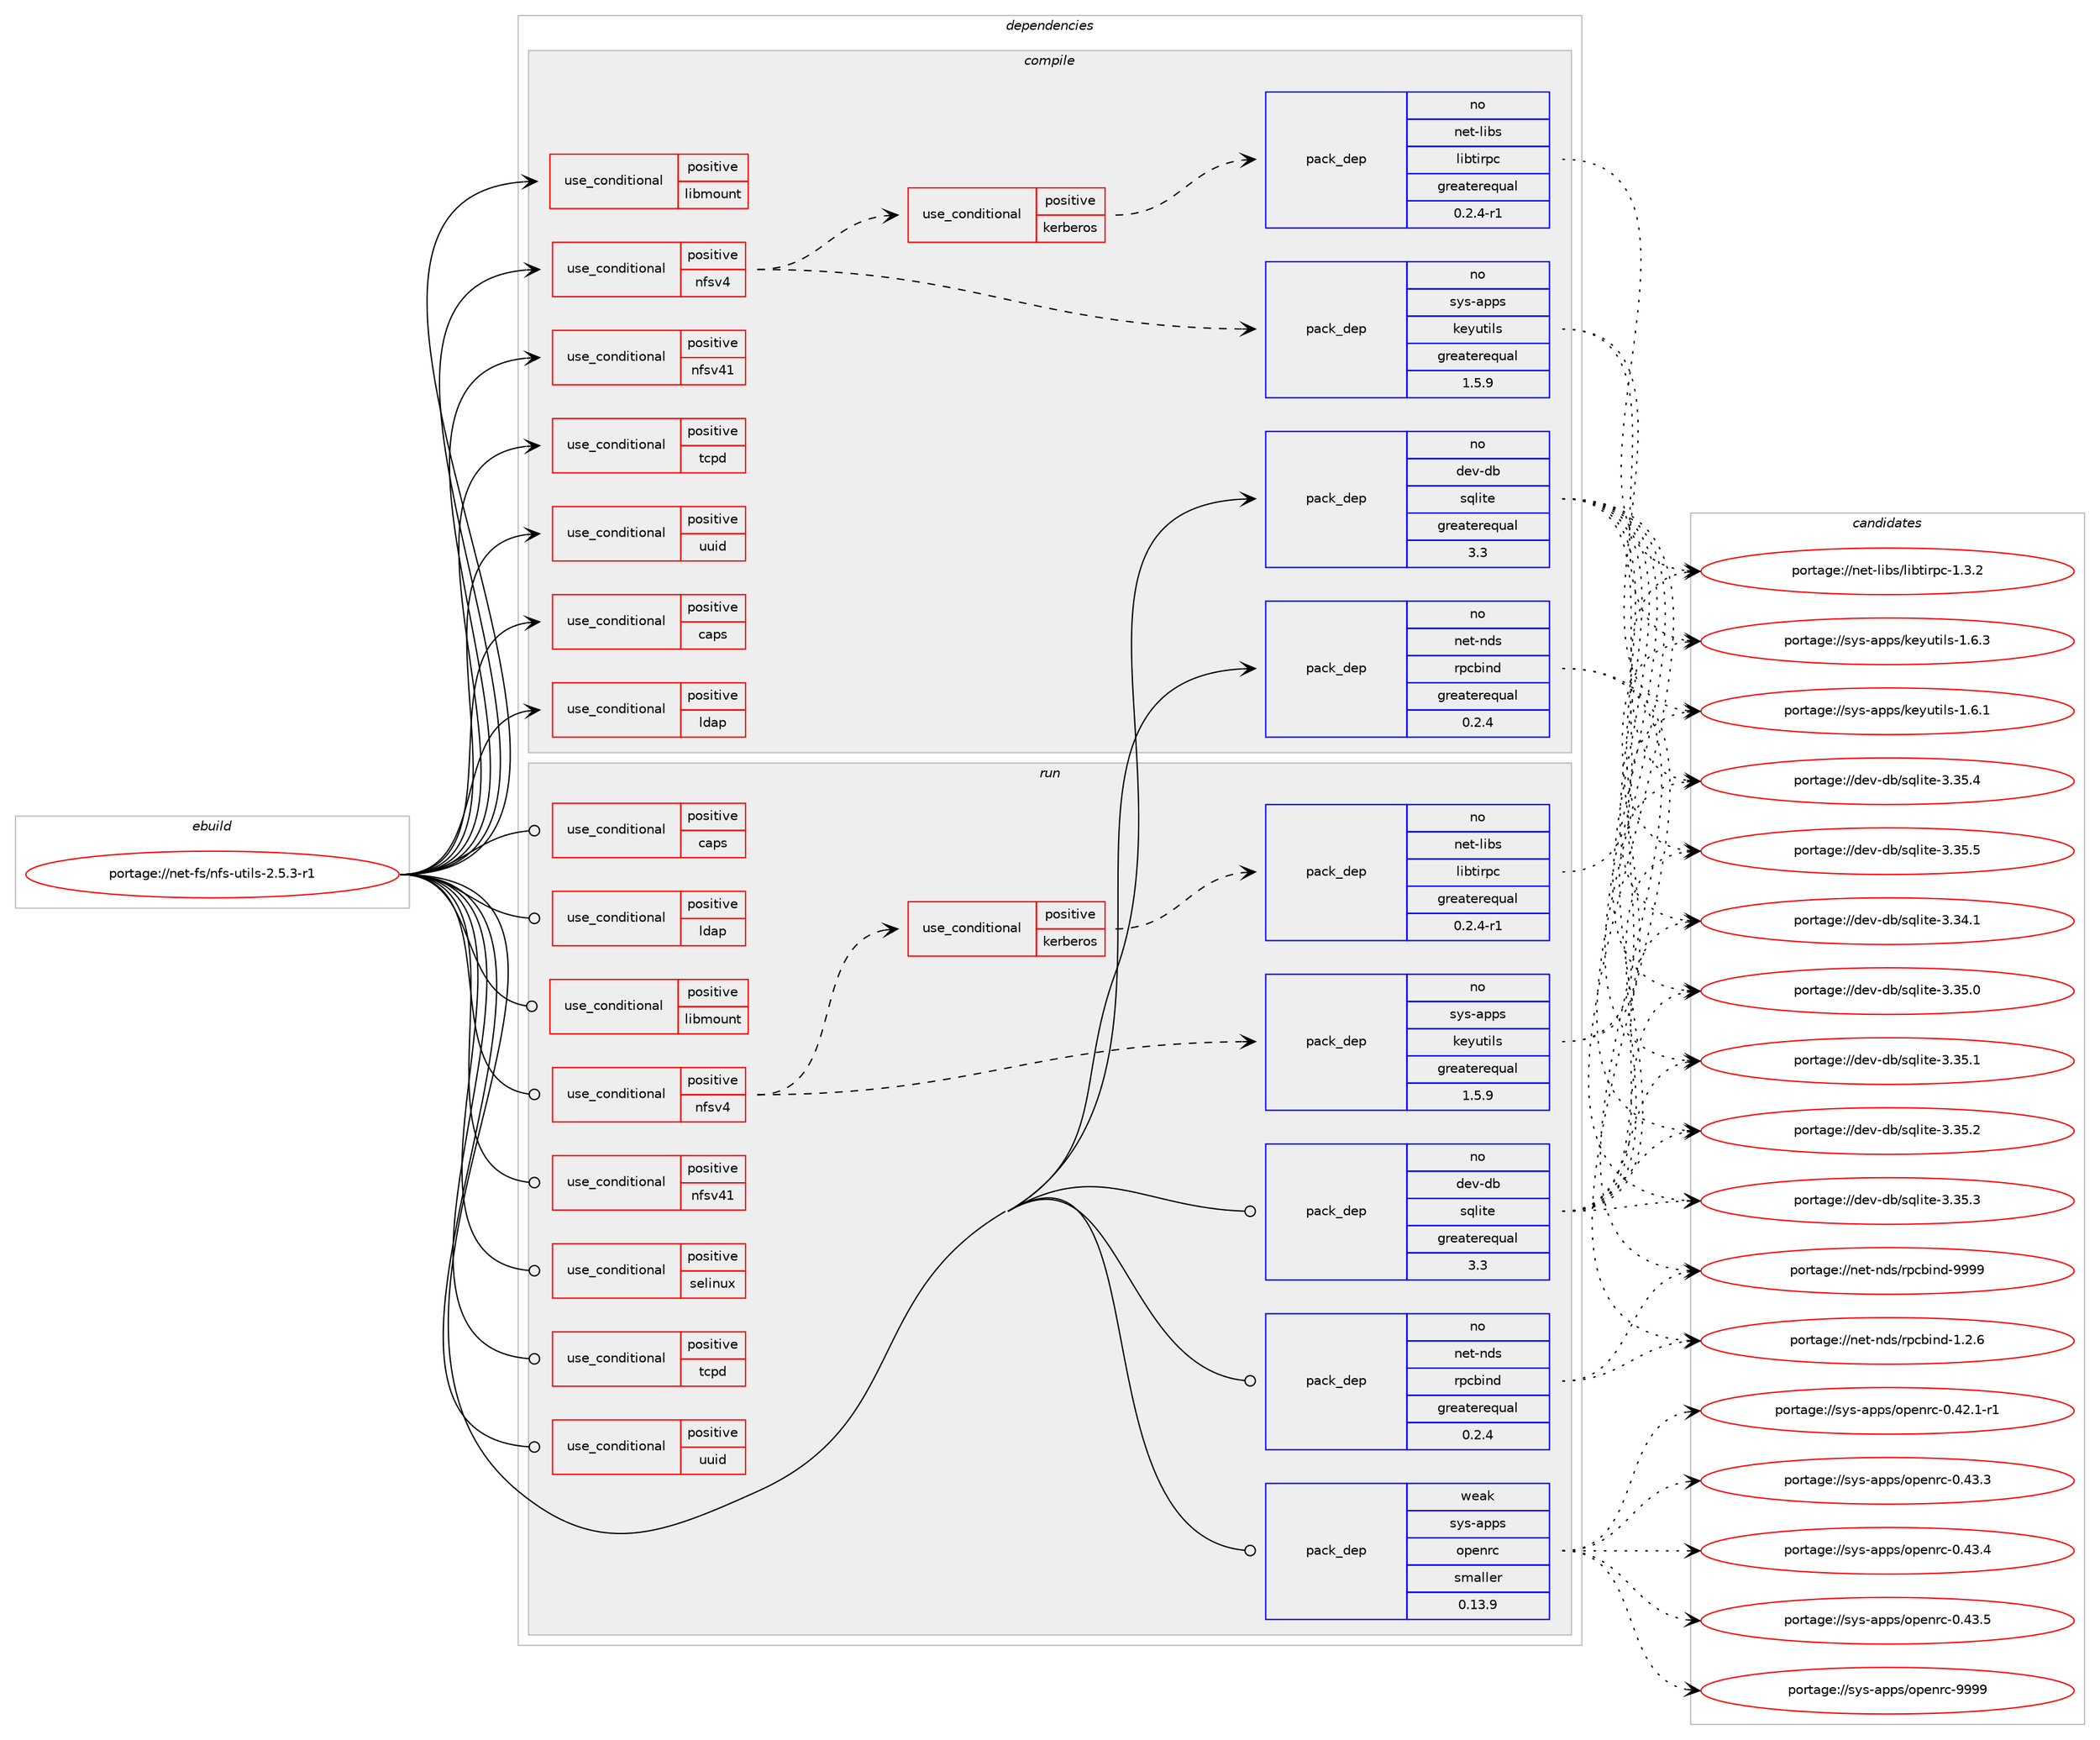 digraph prolog {

# *************
# Graph options
# *************

newrank=true;
concentrate=true;
compound=true;
graph [rankdir=LR,fontname=Helvetica,fontsize=10,ranksep=1.5];#, ranksep=2.5, nodesep=0.2];
edge  [arrowhead=vee];
node  [fontname=Helvetica,fontsize=10];

# **********
# The ebuild
# **********

subgraph cluster_leftcol {
color=gray;
rank=same;
label=<<i>ebuild</i>>;
id [label="portage://net-fs/nfs-utils-2.5.3-r1", color=red, width=4, href="../net-fs/nfs-utils-2.5.3-r1.svg"];
}

# ****************
# The dependencies
# ****************

subgraph cluster_midcol {
color=gray;
label=<<i>dependencies</i>>;
subgraph cluster_compile {
fillcolor="#eeeeee";
style=filled;
label=<<i>compile</i>>;
subgraph cond16 {
dependency32 [label=<<TABLE BORDER="0" CELLBORDER="1" CELLSPACING="0" CELLPADDING="4"><TR><TD ROWSPAN="3" CELLPADDING="10">use_conditional</TD></TR><TR><TD>positive</TD></TR><TR><TD>caps</TD></TR></TABLE>>, shape=none, color=red];
# *** BEGIN UNKNOWN DEPENDENCY TYPE (TODO) ***
# dependency32 -> package_dependency(portage://net-fs/nfs-utils-2.5.3-r1,install,no,sys-libs,libcap,none,[,,],[],[])
# *** END UNKNOWN DEPENDENCY TYPE (TODO) ***

}
id:e -> dependency32:w [weight=20,style="solid",arrowhead="vee"];
subgraph cond17 {
dependency33 [label=<<TABLE BORDER="0" CELLBORDER="1" CELLSPACING="0" CELLPADDING="4"><TR><TD ROWSPAN="3" CELLPADDING="10">use_conditional</TD></TR><TR><TD>positive</TD></TR><TR><TD>ldap</TD></TR></TABLE>>, shape=none, color=red];
# *** BEGIN UNKNOWN DEPENDENCY TYPE (TODO) ***
# dependency33 -> package_dependency(portage://net-fs/nfs-utils-2.5.3-r1,install,no,net-nds,openldap,none,[,,],[],[])
# *** END UNKNOWN DEPENDENCY TYPE (TODO) ***

}
id:e -> dependency33:w [weight=20,style="solid",arrowhead="vee"];
subgraph cond18 {
dependency34 [label=<<TABLE BORDER="0" CELLBORDER="1" CELLSPACING="0" CELLPADDING="4"><TR><TD ROWSPAN="3" CELLPADDING="10">use_conditional</TD></TR><TR><TD>positive</TD></TR><TR><TD>libmount</TD></TR></TABLE>>, shape=none, color=red];
# *** BEGIN UNKNOWN DEPENDENCY TYPE (TODO) ***
# dependency34 -> package_dependency(portage://net-fs/nfs-utils-2.5.3-r1,install,no,sys-apps,util-linux,none,[,,],[],[])
# *** END UNKNOWN DEPENDENCY TYPE (TODO) ***

}
id:e -> dependency34:w [weight=20,style="solid",arrowhead="vee"];
subgraph cond19 {
dependency35 [label=<<TABLE BORDER="0" CELLBORDER="1" CELLSPACING="0" CELLPADDING="4"><TR><TD ROWSPAN="3" CELLPADDING="10">use_conditional</TD></TR><TR><TD>positive</TD></TR><TR><TD>nfsv4</TD></TR></TABLE>>, shape=none, color=red];
# *** BEGIN UNKNOWN DEPENDENCY TYPE (TODO) ***
# dependency35 -> package_dependency(portage://net-fs/nfs-utils-2.5.3-r1,install,no,dev-libs,libevent,none,[,,],any_same_slot,[])
# *** END UNKNOWN DEPENDENCY TYPE (TODO) ***

subgraph pack15 {
dependency36 [label=<<TABLE BORDER="0" CELLBORDER="1" CELLSPACING="0" CELLPADDING="4" WIDTH="220"><TR><TD ROWSPAN="6" CELLPADDING="30">pack_dep</TD></TR><TR><TD WIDTH="110">no</TD></TR><TR><TD>sys-apps</TD></TR><TR><TD>keyutils</TD></TR><TR><TD>greaterequal</TD></TR><TR><TD>1.5.9</TD></TR></TABLE>>, shape=none, color=blue];
}
dependency35:e -> dependency36:w [weight=20,style="dashed",arrowhead="vee"];
subgraph cond20 {
dependency37 [label=<<TABLE BORDER="0" CELLBORDER="1" CELLSPACING="0" CELLPADDING="4"><TR><TD ROWSPAN="3" CELLPADDING="10">use_conditional</TD></TR><TR><TD>positive</TD></TR><TR><TD>kerberos</TD></TR></TABLE>>, shape=none, color=red];
subgraph pack16 {
dependency38 [label=<<TABLE BORDER="0" CELLBORDER="1" CELLSPACING="0" CELLPADDING="4" WIDTH="220"><TR><TD ROWSPAN="6" CELLPADDING="30">pack_dep</TD></TR><TR><TD WIDTH="110">no</TD></TR><TR><TD>net-libs</TD></TR><TR><TD>libtirpc</TD></TR><TR><TD>greaterequal</TD></TR><TR><TD>0.2.4-r1</TD></TR></TABLE>>, shape=none, color=blue];
}
dependency37:e -> dependency38:w [weight=20,style="dashed",arrowhead="vee"];
# *** BEGIN UNKNOWN DEPENDENCY TYPE (TODO) ***
# dependency37 -> package_dependency(portage://net-fs/nfs-utils-2.5.3-r1,install,no,app-crypt,mit-krb5,none,[,,],[],[])
# *** END UNKNOWN DEPENDENCY TYPE (TODO) ***

}
dependency35:e -> dependency37:w [weight=20,style="dashed",arrowhead="vee"];
}
id:e -> dependency35:w [weight=20,style="solid",arrowhead="vee"];
subgraph cond21 {
dependency39 [label=<<TABLE BORDER="0" CELLBORDER="1" CELLSPACING="0" CELLPADDING="4"><TR><TD ROWSPAN="3" CELLPADDING="10">use_conditional</TD></TR><TR><TD>positive</TD></TR><TR><TD>nfsv41</TD></TR></TABLE>>, shape=none, color=red];
# *** BEGIN UNKNOWN DEPENDENCY TYPE (TODO) ***
# dependency39 -> package_dependency(portage://net-fs/nfs-utils-2.5.3-r1,install,no,sys-fs,lvm2,none,[,,],[],[])
# *** END UNKNOWN DEPENDENCY TYPE (TODO) ***

}
id:e -> dependency39:w [weight=20,style="solid",arrowhead="vee"];
subgraph cond22 {
dependency40 [label=<<TABLE BORDER="0" CELLBORDER="1" CELLSPACING="0" CELLPADDING="4"><TR><TD ROWSPAN="3" CELLPADDING="10">use_conditional</TD></TR><TR><TD>positive</TD></TR><TR><TD>tcpd</TD></TR></TABLE>>, shape=none, color=red];
# *** BEGIN UNKNOWN DEPENDENCY TYPE (TODO) ***
# dependency40 -> package_dependency(portage://net-fs/nfs-utils-2.5.3-r1,install,no,sys-apps,tcp-wrappers,none,[,,],[],[])
# *** END UNKNOWN DEPENDENCY TYPE (TODO) ***

}
id:e -> dependency40:w [weight=20,style="solid",arrowhead="vee"];
subgraph cond23 {
dependency41 [label=<<TABLE BORDER="0" CELLBORDER="1" CELLSPACING="0" CELLPADDING="4"><TR><TD ROWSPAN="3" CELLPADDING="10">use_conditional</TD></TR><TR><TD>positive</TD></TR><TR><TD>uuid</TD></TR></TABLE>>, shape=none, color=red];
# *** BEGIN UNKNOWN DEPENDENCY TYPE (TODO) ***
# dependency41 -> package_dependency(portage://net-fs/nfs-utils-2.5.3-r1,install,no,sys-apps,util-linux,none,[,,],[],[])
# *** END UNKNOWN DEPENDENCY TYPE (TODO) ***

}
id:e -> dependency41:w [weight=20,style="solid",arrowhead="vee"];
subgraph pack17 {
dependency42 [label=<<TABLE BORDER="0" CELLBORDER="1" CELLSPACING="0" CELLPADDING="4" WIDTH="220"><TR><TD ROWSPAN="6" CELLPADDING="30">pack_dep</TD></TR><TR><TD WIDTH="110">no</TD></TR><TR><TD>dev-db</TD></TR><TR><TD>sqlite</TD></TR><TR><TD>greaterequal</TD></TR><TR><TD>3.3</TD></TR></TABLE>>, shape=none, color=blue];
}
id:e -> dependency42:w [weight=20,style="solid",arrowhead="vee"];
# *** BEGIN UNKNOWN DEPENDENCY TYPE (TODO) ***
# id -> package_dependency(portage://net-fs/nfs-utils-2.5.3-r1,install,no,dev-libs,libxml2,none,[,,],[],[])
# *** END UNKNOWN DEPENDENCY TYPE (TODO) ***

# *** BEGIN UNKNOWN DEPENDENCY TYPE (TODO) ***
# id -> package_dependency(portage://net-fs/nfs-utils-2.5.3-r1,install,no,net-libs,libtirpc,none,[,,],any_same_slot,[])
# *** END UNKNOWN DEPENDENCY TYPE (TODO) ***

subgraph pack18 {
dependency43 [label=<<TABLE BORDER="0" CELLBORDER="1" CELLSPACING="0" CELLPADDING="4" WIDTH="220"><TR><TD ROWSPAN="6" CELLPADDING="30">pack_dep</TD></TR><TR><TD WIDTH="110">no</TD></TR><TR><TD>net-nds</TD></TR><TR><TD>rpcbind</TD></TR><TR><TD>greaterequal</TD></TR><TR><TD>0.2.4</TD></TR></TABLE>>, shape=none, color=blue];
}
id:e -> dependency43:w [weight=20,style="solid",arrowhead="vee"];
# *** BEGIN UNKNOWN DEPENDENCY TYPE (TODO) ***
# id -> package_dependency(portage://net-fs/nfs-utils-2.5.3-r1,install,no,sys-libs,e2fsprogs-libs,none,[,,],[],[])
# *** END UNKNOWN DEPENDENCY TYPE (TODO) ***

}
subgraph cluster_compileandrun {
fillcolor="#eeeeee";
style=filled;
label=<<i>compile and run</i>>;
}
subgraph cluster_run {
fillcolor="#eeeeee";
style=filled;
label=<<i>run</i>>;
subgraph cond24 {
dependency44 [label=<<TABLE BORDER="0" CELLBORDER="1" CELLSPACING="0" CELLPADDING="4"><TR><TD ROWSPAN="3" CELLPADDING="10">use_conditional</TD></TR><TR><TD>positive</TD></TR><TR><TD>caps</TD></TR></TABLE>>, shape=none, color=red];
# *** BEGIN UNKNOWN DEPENDENCY TYPE (TODO) ***
# dependency44 -> package_dependency(portage://net-fs/nfs-utils-2.5.3-r1,run,no,sys-libs,libcap,none,[,,],[],[])
# *** END UNKNOWN DEPENDENCY TYPE (TODO) ***

}
id:e -> dependency44:w [weight=20,style="solid",arrowhead="odot"];
subgraph cond25 {
dependency45 [label=<<TABLE BORDER="0" CELLBORDER="1" CELLSPACING="0" CELLPADDING="4"><TR><TD ROWSPAN="3" CELLPADDING="10">use_conditional</TD></TR><TR><TD>positive</TD></TR><TR><TD>ldap</TD></TR></TABLE>>, shape=none, color=red];
# *** BEGIN UNKNOWN DEPENDENCY TYPE (TODO) ***
# dependency45 -> package_dependency(portage://net-fs/nfs-utils-2.5.3-r1,run,no,net-nds,openldap,none,[,,],[],[])
# *** END UNKNOWN DEPENDENCY TYPE (TODO) ***

}
id:e -> dependency45:w [weight=20,style="solid",arrowhead="odot"];
subgraph cond26 {
dependency46 [label=<<TABLE BORDER="0" CELLBORDER="1" CELLSPACING="0" CELLPADDING="4"><TR><TD ROWSPAN="3" CELLPADDING="10">use_conditional</TD></TR><TR><TD>positive</TD></TR><TR><TD>libmount</TD></TR></TABLE>>, shape=none, color=red];
# *** BEGIN UNKNOWN DEPENDENCY TYPE (TODO) ***
# dependency46 -> package_dependency(portage://net-fs/nfs-utils-2.5.3-r1,run,no,sys-apps,util-linux,none,[,,],[],[])
# *** END UNKNOWN DEPENDENCY TYPE (TODO) ***

}
id:e -> dependency46:w [weight=20,style="solid",arrowhead="odot"];
subgraph cond27 {
dependency47 [label=<<TABLE BORDER="0" CELLBORDER="1" CELLSPACING="0" CELLPADDING="4"><TR><TD ROWSPAN="3" CELLPADDING="10">use_conditional</TD></TR><TR><TD>positive</TD></TR><TR><TD>nfsv4</TD></TR></TABLE>>, shape=none, color=red];
# *** BEGIN UNKNOWN DEPENDENCY TYPE (TODO) ***
# dependency47 -> package_dependency(portage://net-fs/nfs-utils-2.5.3-r1,run,no,dev-libs,libevent,none,[,,],any_same_slot,[])
# *** END UNKNOWN DEPENDENCY TYPE (TODO) ***

subgraph pack19 {
dependency48 [label=<<TABLE BORDER="0" CELLBORDER="1" CELLSPACING="0" CELLPADDING="4" WIDTH="220"><TR><TD ROWSPAN="6" CELLPADDING="30">pack_dep</TD></TR><TR><TD WIDTH="110">no</TD></TR><TR><TD>sys-apps</TD></TR><TR><TD>keyutils</TD></TR><TR><TD>greaterequal</TD></TR><TR><TD>1.5.9</TD></TR></TABLE>>, shape=none, color=blue];
}
dependency47:e -> dependency48:w [weight=20,style="dashed",arrowhead="vee"];
subgraph cond28 {
dependency49 [label=<<TABLE BORDER="0" CELLBORDER="1" CELLSPACING="0" CELLPADDING="4"><TR><TD ROWSPAN="3" CELLPADDING="10">use_conditional</TD></TR><TR><TD>positive</TD></TR><TR><TD>kerberos</TD></TR></TABLE>>, shape=none, color=red];
subgraph pack20 {
dependency50 [label=<<TABLE BORDER="0" CELLBORDER="1" CELLSPACING="0" CELLPADDING="4" WIDTH="220"><TR><TD ROWSPAN="6" CELLPADDING="30">pack_dep</TD></TR><TR><TD WIDTH="110">no</TD></TR><TR><TD>net-libs</TD></TR><TR><TD>libtirpc</TD></TR><TR><TD>greaterequal</TD></TR><TR><TD>0.2.4-r1</TD></TR></TABLE>>, shape=none, color=blue];
}
dependency49:e -> dependency50:w [weight=20,style="dashed",arrowhead="vee"];
# *** BEGIN UNKNOWN DEPENDENCY TYPE (TODO) ***
# dependency49 -> package_dependency(portage://net-fs/nfs-utils-2.5.3-r1,run,no,app-crypt,mit-krb5,none,[,,],[],[])
# *** END UNKNOWN DEPENDENCY TYPE (TODO) ***

}
dependency47:e -> dependency49:w [weight=20,style="dashed",arrowhead="vee"];
}
id:e -> dependency47:w [weight=20,style="solid",arrowhead="odot"];
subgraph cond29 {
dependency51 [label=<<TABLE BORDER="0" CELLBORDER="1" CELLSPACING="0" CELLPADDING="4"><TR><TD ROWSPAN="3" CELLPADDING="10">use_conditional</TD></TR><TR><TD>positive</TD></TR><TR><TD>nfsv41</TD></TR></TABLE>>, shape=none, color=red];
# *** BEGIN UNKNOWN DEPENDENCY TYPE (TODO) ***
# dependency51 -> package_dependency(portage://net-fs/nfs-utils-2.5.3-r1,run,no,sys-fs,lvm2,none,[,,],[],[])
# *** END UNKNOWN DEPENDENCY TYPE (TODO) ***

}
id:e -> dependency51:w [weight=20,style="solid",arrowhead="odot"];
subgraph cond30 {
dependency52 [label=<<TABLE BORDER="0" CELLBORDER="1" CELLSPACING="0" CELLPADDING="4"><TR><TD ROWSPAN="3" CELLPADDING="10">use_conditional</TD></TR><TR><TD>positive</TD></TR><TR><TD>selinux</TD></TR></TABLE>>, shape=none, color=red];
# *** BEGIN UNKNOWN DEPENDENCY TYPE (TODO) ***
# dependency52 -> package_dependency(portage://net-fs/nfs-utils-2.5.3-r1,run,no,sec-policy,selinux-rpc,none,[,,],[],[])
# *** END UNKNOWN DEPENDENCY TYPE (TODO) ***

# *** BEGIN UNKNOWN DEPENDENCY TYPE (TODO) ***
# dependency52 -> package_dependency(portage://net-fs/nfs-utils-2.5.3-r1,run,no,sec-policy,selinux-rpcbind,none,[,,],[],[])
# *** END UNKNOWN DEPENDENCY TYPE (TODO) ***

}
id:e -> dependency52:w [weight=20,style="solid",arrowhead="odot"];
subgraph cond31 {
dependency53 [label=<<TABLE BORDER="0" CELLBORDER="1" CELLSPACING="0" CELLPADDING="4"><TR><TD ROWSPAN="3" CELLPADDING="10">use_conditional</TD></TR><TR><TD>positive</TD></TR><TR><TD>tcpd</TD></TR></TABLE>>, shape=none, color=red];
# *** BEGIN UNKNOWN DEPENDENCY TYPE (TODO) ***
# dependency53 -> package_dependency(portage://net-fs/nfs-utils-2.5.3-r1,run,no,sys-apps,tcp-wrappers,none,[,,],[],[])
# *** END UNKNOWN DEPENDENCY TYPE (TODO) ***

}
id:e -> dependency53:w [weight=20,style="solid",arrowhead="odot"];
subgraph cond32 {
dependency54 [label=<<TABLE BORDER="0" CELLBORDER="1" CELLSPACING="0" CELLPADDING="4"><TR><TD ROWSPAN="3" CELLPADDING="10">use_conditional</TD></TR><TR><TD>positive</TD></TR><TR><TD>uuid</TD></TR></TABLE>>, shape=none, color=red];
# *** BEGIN UNKNOWN DEPENDENCY TYPE (TODO) ***
# dependency54 -> package_dependency(portage://net-fs/nfs-utils-2.5.3-r1,run,no,sys-apps,util-linux,none,[,,],[],[])
# *** END UNKNOWN DEPENDENCY TYPE (TODO) ***

}
id:e -> dependency54:w [weight=20,style="solid",arrowhead="odot"];
subgraph pack21 {
dependency55 [label=<<TABLE BORDER="0" CELLBORDER="1" CELLSPACING="0" CELLPADDING="4" WIDTH="220"><TR><TD ROWSPAN="6" CELLPADDING="30">pack_dep</TD></TR><TR><TD WIDTH="110">no</TD></TR><TR><TD>dev-db</TD></TR><TR><TD>sqlite</TD></TR><TR><TD>greaterequal</TD></TR><TR><TD>3.3</TD></TR></TABLE>>, shape=none, color=blue];
}
id:e -> dependency55:w [weight=20,style="solid",arrowhead="odot"];
# *** BEGIN UNKNOWN DEPENDENCY TYPE (TODO) ***
# id -> package_dependency(portage://net-fs/nfs-utils-2.5.3-r1,run,no,dev-libs,libxml2,none,[,,],[],[])
# *** END UNKNOWN DEPENDENCY TYPE (TODO) ***

# *** BEGIN UNKNOWN DEPENDENCY TYPE (TODO) ***
# id -> package_dependency(portage://net-fs/nfs-utils-2.5.3-r1,run,no,net-libs,libtirpc,none,[,,],any_same_slot,[])
# *** END UNKNOWN DEPENDENCY TYPE (TODO) ***

subgraph pack22 {
dependency56 [label=<<TABLE BORDER="0" CELLBORDER="1" CELLSPACING="0" CELLPADDING="4" WIDTH="220"><TR><TD ROWSPAN="6" CELLPADDING="30">pack_dep</TD></TR><TR><TD WIDTH="110">no</TD></TR><TR><TD>net-nds</TD></TR><TR><TD>rpcbind</TD></TR><TR><TD>greaterequal</TD></TR><TR><TD>0.2.4</TD></TR></TABLE>>, shape=none, color=blue];
}
id:e -> dependency56:w [weight=20,style="solid",arrowhead="odot"];
# *** BEGIN UNKNOWN DEPENDENCY TYPE (TODO) ***
# id -> package_dependency(portage://net-fs/nfs-utils-2.5.3-r1,run,no,sys-libs,e2fsprogs-libs,none,[,,],[],[])
# *** END UNKNOWN DEPENDENCY TYPE (TODO) ***

# *** BEGIN UNKNOWN DEPENDENCY TYPE (TODO) ***
# id -> package_dependency(portage://net-fs/nfs-utils-2.5.3-r1,run,weak,net-libs,libnfsidmap,none,[,,],[],[])
# *** END UNKNOWN DEPENDENCY TYPE (TODO) ***

# *** BEGIN UNKNOWN DEPENDENCY TYPE (TODO) ***
# id -> package_dependency(portage://net-fs/nfs-utils-2.5.3-r1,run,weak,net-nds,portmap,none,[,,],[],[])
# *** END UNKNOWN DEPENDENCY TYPE (TODO) ***

subgraph pack23 {
dependency57 [label=<<TABLE BORDER="0" CELLBORDER="1" CELLSPACING="0" CELLPADDING="4" WIDTH="220"><TR><TD ROWSPAN="6" CELLPADDING="30">pack_dep</TD></TR><TR><TD WIDTH="110">weak</TD></TR><TR><TD>sys-apps</TD></TR><TR><TD>openrc</TD></TR><TR><TD>smaller</TD></TR><TR><TD>0.13.9</TD></TR></TABLE>>, shape=none, color=blue];
}
id:e -> dependency57:w [weight=20,style="solid",arrowhead="odot"];
}
}

# **************
# The candidates
# **************

subgraph cluster_choices {
rank=same;
color=gray;
label=<<i>candidates</i>>;

subgraph choice15 {
color=black;
nodesep=1;
choice115121115459711211211547107101121117116105108115454946544649 [label="portage://sys-apps/keyutils-1.6.1", color=red, width=4,href="../sys-apps/keyutils-1.6.1.svg"];
choice115121115459711211211547107101121117116105108115454946544651 [label="portage://sys-apps/keyutils-1.6.3", color=red, width=4,href="../sys-apps/keyutils-1.6.3.svg"];
dependency36:e -> choice115121115459711211211547107101121117116105108115454946544649:w [style=dotted,weight="100"];
dependency36:e -> choice115121115459711211211547107101121117116105108115454946544651:w [style=dotted,weight="100"];
}
subgraph choice16 {
color=black;
nodesep=1;
choice1101011164510810598115471081059811610511411299454946514650 [label="portage://net-libs/libtirpc-1.3.2", color=red, width=4,href="../net-libs/libtirpc-1.3.2.svg"];
dependency38:e -> choice1101011164510810598115471081059811610511411299454946514650:w [style=dotted,weight="100"];
}
subgraph choice17 {
color=black;
nodesep=1;
choice10010111845100984711511310810511610145514651524649 [label="portage://dev-db/sqlite-3.34.1", color=red, width=4,href="../dev-db/sqlite-3.34.1.svg"];
choice10010111845100984711511310810511610145514651534648 [label="portage://dev-db/sqlite-3.35.0", color=red, width=4,href="../dev-db/sqlite-3.35.0.svg"];
choice10010111845100984711511310810511610145514651534649 [label="portage://dev-db/sqlite-3.35.1", color=red, width=4,href="../dev-db/sqlite-3.35.1.svg"];
choice10010111845100984711511310810511610145514651534650 [label="portage://dev-db/sqlite-3.35.2", color=red, width=4,href="../dev-db/sqlite-3.35.2.svg"];
choice10010111845100984711511310810511610145514651534651 [label="portage://dev-db/sqlite-3.35.3", color=red, width=4,href="../dev-db/sqlite-3.35.3.svg"];
choice10010111845100984711511310810511610145514651534652 [label="portage://dev-db/sqlite-3.35.4", color=red, width=4,href="../dev-db/sqlite-3.35.4.svg"];
choice10010111845100984711511310810511610145514651534653 [label="portage://dev-db/sqlite-3.35.5", color=red, width=4,href="../dev-db/sqlite-3.35.5.svg"];
dependency42:e -> choice10010111845100984711511310810511610145514651524649:w [style=dotted,weight="100"];
dependency42:e -> choice10010111845100984711511310810511610145514651534648:w [style=dotted,weight="100"];
dependency42:e -> choice10010111845100984711511310810511610145514651534649:w [style=dotted,weight="100"];
dependency42:e -> choice10010111845100984711511310810511610145514651534650:w [style=dotted,weight="100"];
dependency42:e -> choice10010111845100984711511310810511610145514651534651:w [style=dotted,weight="100"];
dependency42:e -> choice10010111845100984711511310810511610145514651534652:w [style=dotted,weight="100"];
dependency42:e -> choice10010111845100984711511310810511610145514651534653:w [style=dotted,weight="100"];
}
subgraph choice18 {
color=black;
nodesep=1;
choice11010111645110100115471141129998105110100454946504654 [label="portage://net-nds/rpcbind-1.2.6", color=red, width=4,href="../net-nds/rpcbind-1.2.6.svg"];
choice110101116451101001154711411299981051101004557575757 [label="portage://net-nds/rpcbind-9999", color=red, width=4,href="../net-nds/rpcbind-9999.svg"];
dependency43:e -> choice11010111645110100115471141129998105110100454946504654:w [style=dotted,weight="100"];
dependency43:e -> choice110101116451101001154711411299981051101004557575757:w [style=dotted,weight="100"];
}
subgraph choice19 {
color=black;
nodesep=1;
choice115121115459711211211547107101121117116105108115454946544649 [label="portage://sys-apps/keyutils-1.6.1", color=red, width=4,href="../sys-apps/keyutils-1.6.1.svg"];
choice115121115459711211211547107101121117116105108115454946544651 [label="portage://sys-apps/keyutils-1.6.3", color=red, width=4,href="../sys-apps/keyutils-1.6.3.svg"];
dependency48:e -> choice115121115459711211211547107101121117116105108115454946544649:w [style=dotted,weight="100"];
dependency48:e -> choice115121115459711211211547107101121117116105108115454946544651:w [style=dotted,weight="100"];
}
subgraph choice20 {
color=black;
nodesep=1;
choice1101011164510810598115471081059811610511411299454946514650 [label="portage://net-libs/libtirpc-1.3.2", color=red, width=4,href="../net-libs/libtirpc-1.3.2.svg"];
dependency50:e -> choice1101011164510810598115471081059811610511411299454946514650:w [style=dotted,weight="100"];
}
subgraph choice21 {
color=black;
nodesep=1;
choice10010111845100984711511310810511610145514651524649 [label="portage://dev-db/sqlite-3.34.1", color=red, width=4,href="../dev-db/sqlite-3.34.1.svg"];
choice10010111845100984711511310810511610145514651534648 [label="portage://dev-db/sqlite-3.35.0", color=red, width=4,href="../dev-db/sqlite-3.35.0.svg"];
choice10010111845100984711511310810511610145514651534649 [label="portage://dev-db/sqlite-3.35.1", color=red, width=4,href="../dev-db/sqlite-3.35.1.svg"];
choice10010111845100984711511310810511610145514651534650 [label="portage://dev-db/sqlite-3.35.2", color=red, width=4,href="../dev-db/sqlite-3.35.2.svg"];
choice10010111845100984711511310810511610145514651534651 [label="portage://dev-db/sqlite-3.35.3", color=red, width=4,href="../dev-db/sqlite-3.35.3.svg"];
choice10010111845100984711511310810511610145514651534652 [label="portage://dev-db/sqlite-3.35.4", color=red, width=4,href="../dev-db/sqlite-3.35.4.svg"];
choice10010111845100984711511310810511610145514651534653 [label="portage://dev-db/sqlite-3.35.5", color=red, width=4,href="../dev-db/sqlite-3.35.5.svg"];
dependency55:e -> choice10010111845100984711511310810511610145514651524649:w [style=dotted,weight="100"];
dependency55:e -> choice10010111845100984711511310810511610145514651534648:w [style=dotted,weight="100"];
dependency55:e -> choice10010111845100984711511310810511610145514651534649:w [style=dotted,weight="100"];
dependency55:e -> choice10010111845100984711511310810511610145514651534650:w [style=dotted,weight="100"];
dependency55:e -> choice10010111845100984711511310810511610145514651534651:w [style=dotted,weight="100"];
dependency55:e -> choice10010111845100984711511310810511610145514651534652:w [style=dotted,weight="100"];
dependency55:e -> choice10010111845100984711511310810511610145514651534653:w [style=dotted,weight="100"];
}
subgraph choice22 {
color=black;
nodesep=1;
choice11010111645110100115471141129998105110100454946504654 [label="portage://net-nds/rpcbind-1.2.6", color=red, width=4,href="../net-nds/rpcbind-1.2.6.svg"];
choice110101116451101001154711411299981051101004557575757 [label="portage://net-nds/rpcbind-9999", color=red, width=4,href="../net-nds/rpcbind-9999.svg"];
dependency56:e -> choice11010111645110100115471141129998105110100454946504654:w [style=dotted,weight="100"];
dependency56:e -> choice110101116451101001154711411299981051101004557575757:w [style=dotted,weight="100"];
}
subgraph choice23 {
color=black;
nodesep=1;
choice11512111545971121121154711111210111011499454846525046494511449 [label="portage://sys-apps/openrc-0.42.1-r1", color=red, width=4,href="../sys-apps/openrc-0.42.1-r1.svg"];
choice1151211154597112112115471111121011101149945484652514651 [label="portage://sys-apps/openrc-0.43.3", color=red, width=4,href="../sys-apps/openrc-0.43.3.svg"];
choice1151211154597112112115471111121011101149945484652514652 [label="portage://sys-apps/openrc-0.43.4", color=red, width=4,href="../sys-apps/openrc-0.43.4.svg"];
choice1151211154597112112115471111121011101149945484652514653 [label="portage://sys-apps/openrc-0.43.5", color=red, width=4,href="../sys-apps/openrc-0.43.5.svg"];
choice115121115459711211211547111112101110114994557575757 [label="portage://sys-apps/openrc-9999", color=red, width=4,href="../sys-apps/openrc-9999.svg"];
dependency57:e -> choice11512111545971121121154711111210111011499454846525046494511449:w [style=dotted,weight="100"];
dependency57:e -> choice1151211154597112112115471111121011101149945484652514651:w [style=dotted,weight="100"];
dependency57:e -> choice1151211154597112112115471111121011101149945484652514652:w [style=dotted,weight="100"];
dependency57:e -> choice1151211154597112112115471111121011101149945484652514653:w [style=dotted,weight="100"];
dependency57:e -> choice115121115459711211211547111112101110114994557575757:w [style=dotted,weight="100"];
}
}

}
